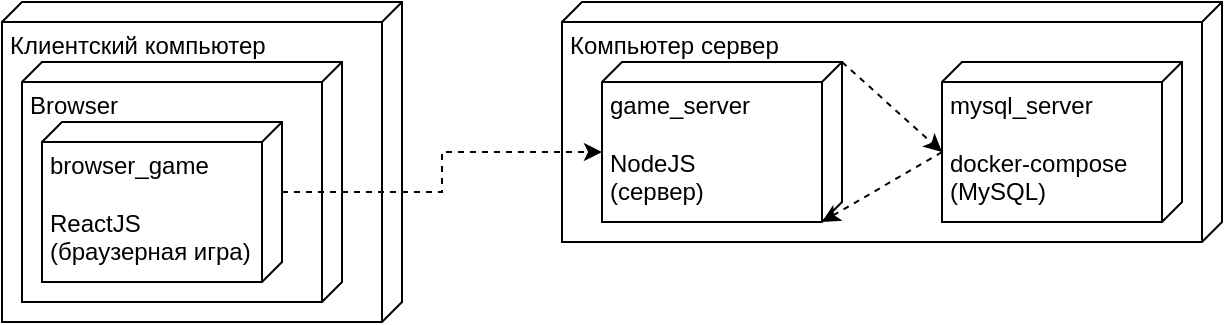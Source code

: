 <mxfile version="16.5.1" type="device"><diagram id="sFzNFbmNISagzO6Wzu24" name="Page-1"><mxGraphModel dx="1038" dy="649" grid="1" gridSize="10" guides="1" tooltips="1" connect="1" arrows="1" fold="1" page="1" pageScale="1" pageWidth="850" pageHeight="1100" math="0" shadow="0"><root><mxCell id="0"/><mxCell id="1" parent="0"/><mxCell id="rC-E1cGxpORiopdNxGik-1" value="Клиентский компьютер" style="verticalAlign=top;align=left;spacingTop=8;spacingLeft=2;spacingRight=12;shape=cube;size=10;direction=south;fontStyle=0;html=1;" vertex="1" parent="1"><mxGeometry x="40" y="40" width="200" height="160" as="geometry"/></mxCell><mxCell id="rC-E1cGxpORiopdNxGik-2" value="Компьютер сервер&lt;br&gt;" style="verticalAlign=top;align=left;spacingTop=8;spacingLeft=2;spacingRight=12;shape=cube;size=10;direction=south;fontStyle=0;html=1;" vertex="1" parent="1"><mxGeometry x="320" y="40" width="330" height="120" as="geometry"/></mxCell><mxCell id="rC-E1cGxpORiopdNxGik-3" value="Browser" style="verticalAlign=top;align=left;spacingTop=8;spacingLeft=2;spacingRight=12;shape=cube;size=10;direction=south;fontStyle=0;html=1;" vertex="1" parent="1"><mxGeometry x="50" y="70" width="160" height="120" as="geometry"/></mxCell><mxCell id="rC-E1cGxpORiopdNxGik-6" style="edgeStyle=orthogonalEdgeStyle;rounded=0;orthogonalLoop=1;jettySize=auto;html=1;exitX=0;exitY=0;exitDx=35;exitDy=0;exitPerimeter=0;entryX=0;entryY=0;entryDx=45;entryDy=120;entryPerimeter=0;dashed=1;" edge="1" parent="1" source="rC-E1cGxpORiopdNxGik-4" target="rC-E1cGxpORiopdNxGik-5"><mxGeometry relative="1" as="geometry"/></mxCell><mxCell id="rC-E1cGxpORiopdNxGik-4" value="browser_game&lt;br&gt;&lt;br&gt;ReactJS&lt;br&gt;(браузерная игра)" style="verticalAlign=top;align=left;spacingTop=8;spacingLeft=2;spacingRight=12;shape=cube;size=10;direction=south;fontStyle=0;html=1;" vertex="1" parent="1"><mxGeometry x="60" y="100" width="120" height="80" as="geometry"/></mxCell><mxCell id="rC-E1cGxpORiopdNxGik-11" style="edgeStyle=none;rounded=0;orthogonalLoop=1;jettySize=auto;html=1;exitX=0;exitY=0;exitDx=0;exitDy=0;exitPerimeter=0;entryX=0;entryY=0;entryDx=45;entryDy=120;entryPerimeter=0;dashed=1;" edge="1" parent="1" source="rC-E1cGxpORiopdNxGik-5" target="rC-E1cGxpORiopdNxGik-7"><mxGeometry relative="1" as="geometry"/></mxCell><mxCell id="rC-E1cGxpORiopdNxGik-5" value="game_server&lt;br&gt;&lt;br&gt;NodeJS&lt;br&gt;(сервер)" style="verticalAlign=top;align=left;spacingTop=8;spacingLeft=2;spacingRight=12;shape=cube;size=10;direction=south;fontStyle=0;html=1;" vertex="1" parent="1"><mxGeometry x="340" y="70" width="120" height="80" as="geometry"/></mxCell><mxCell id="rC-E1cGxpORiopdNxGik-12" style="edgeStyle=none;rounded=0;orthogonalLoop=1;jettySize=auto;html=1;exitX=0;exitY=0;exitDx=45;exitDy=120;exitPerimeter=0;entryX=0;entryY=0;entryDx=80;entryDy=10;entryPerimeter=0;dashed=1;" edge="1" parent="1" source="rC-E1cGxpORiopdNxGik-7" target="rC-E1cGxpORiopdNxGik-5"><mxGeometry relative="1" as="geometry"/></mxCell><mxCell id="rC-E1cGxpORiopdNxGik-7" value="mysql_server&lt;br&gt;&lt;br&gt;docker-compose&lt;br&gt;(MySQL)" style="verticalAlign=top;align=left;spacingTop=8;spacingLeft=2;spacingRight=12;shape=cube;size=10;direction=south;fontStyle=0;html=1;" vertex="1" parent="1"><mxGeometry x="510" y="70" width="120" height="80" as="geometry"/></mxCell></root></mxGraphModel></diagram></mxfile>